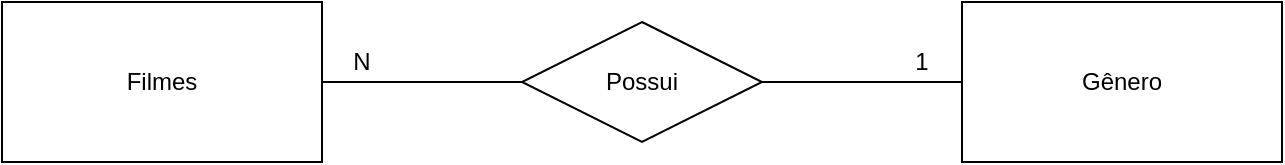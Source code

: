 <mxfile version="15.0.3" type="device"><diagram id="eRlIKiAv7b9HO4xrU_ut" name="Conceitual"><mxGraphModel dx="868" dy="520" grid="1" gridSize="10" guides="1" tooltips="1" connect="1" arrows="1" fold="1" page="1" pageScale="1" pageWidth="827" pageHeight="1169" math="0" shadow="0"><root><mxCell id="0"/><mxCell id="1" parent="0"/><mxCell id="bmnvhO4P9sWW7E2LDzcG-1" style="edgeStyle=orthogonalEdgeStyle;rounded=0;orthogonalLoop=1;jettySize=auto;html=1;exitX=1;exitY=0.5;exitDx=0;exitDy=0;entryX=0;entryY=0.5;entryDx=0;entryDy=0;endArrow=none;endFill=0;" edge="1" parent="1" source="bmnvhO4P9sWW7E2LDzcG-2" target="bmnvhO4P9sWW7E2LDzcG-5"><mxGeometry relative="1" as="geometry"/></mxCell><mxCell id="bmnvhO4P9sWW7E2LDzcG-2" value="Filmes" style="rounded=0;whiteSpace=wrap;html=1;" vertex="1" parent="1"><mxGeometry x="80" y="80" width="160" height="80" as="geometry"/></mxCell><mxCell id="bmnvhO4P9sWW7E2LDzcG-3" style="edgeStyle=orthogonalEdgeStyle;rounded=0;orthogonalLoop=1;jettySize=auto;html=1;exitX=0;exitY=0.5;exitDx=0;exitDy=0;entryX=1;entryY=0.5;entryDx=0;entryDy=0;endArrow=none;endFill=0;" edge="1" parent="1" source="bmnvhO4P9sWW7E2LDzcG-4" target="bmnvhO4P9sWW7E2LDzcG-5"><mxGeometry relative="1" as="geometry"/></mxCell><mxCell id="bmnvhO4P9sWW7E2LDzcG-4" value="Gênero" style="rounded=0;whiteSpace=wrap;html=1;" vertex="1" parent="1"><mxGeometry x="560" y="80" width="160" height="80" as="geometry"/></mxCell><mxCell id="bmnvhO4P9sWW7E2LDzcG-5" value="Possui" style="shape=rhombus;perimeter=rhombusPerimeter;whiteSpace=wrap;html=1;align=center;" vertex="1" parent="1"><mxGeometry x="340" y="90" width="120" height="60" as="geometry"/></mxCell><mxCell id="bmnvhO4P9sWW7E2LDzcG-6" value="N" style="text;html=1;strokeColor=none;fillColor=none;align=center;verticalAlign=middle;whiteSpace=wrap;rounded=0;" vertex="1" parent="1"><mxGeometry x="240" y="100" width="40" height="20" as="geometry"/></mxCell><mxCell id="bmnvhO4P9sWW7E2LDzcG-7" value="1" style="text;html=1;strokeColor=none;fillColor=none;align=center;verticalAlign=middle;whiteSpace=wrap;rounded=0;" vertex="1" parent="1"><mxGeometry x="520" y="100" width="40" height="20" as="geometry"/></mxCell><mxCell id="bmnvhO4P9sWW7E2LDzcG-8" style="edgeStyle=orthogonalEdgeStyle;rounded=0;orthogonalLoop=1;jettySize=auto;html=1;exitX=0.5;exitY=1;exitDx=0;exitDy=0;entryX=0;entryY=0;entryDx=0;entryDy=0;endArrow=none;endFill=0;" edge="1" parent="1" source="bmnvhO4P9sWW7E2LDzcG-6" target="bmnvhO4P9sWW7E2LDzcG-6"><mxGeometry relative="1" as="geometry"/></mxCell></root></mxGraphModel></diagram></mxfile>